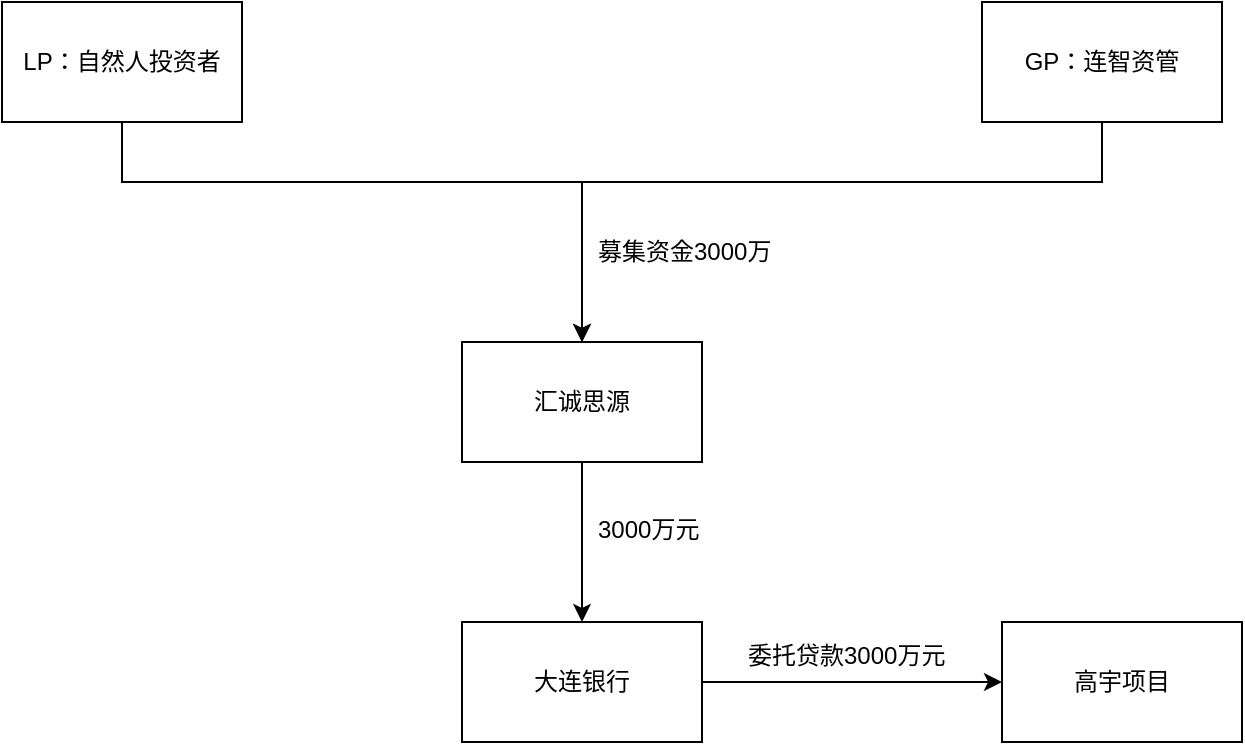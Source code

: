 <mxfile version="10.6.0" type="github"><diagram id="LwjxJlsE3W0sNGFiFV3e" name="ç¬¬ 1 é¡µ"><mxGraphModel dx="1354" dy="786" grid="1" gridSize="10" guides="1" tooltips="1" connect="1" arrows="1" fold="1" page="1" pageScale="1" pageWidth="827" pageHeight="1169" math="0" shadow="0"><root><mxCell id="0"/><mxCell id="1" parent="0"/><mxCell id="qyXN3uXhgCwvvdR2VpkH-4" value="" style="edgeStyle=orthogonalEdgeStyle;rounded=0;orthogonalLoop=1;jettySize=auto;html=1;" parent="1" source="qyXN3uXhgCwvvdR2VpkH-2" target="qyXN3uXhgCwvvdR2VpkH-3" edge="1"><mxGeometry relative="1" as="geometry"><Array as="points"><mxPoint x="80" y="110"/><mxPoint x="310" y="110"/></Array></mxGeometry></mxCell><mxCell id="qyXN3uXhgCwvvdR2VpkH-2" value="LP：自然人投资者" style="rounded=0;whiteSpace=wrap;html=1;" parent="1" vertex="1"><mxGeometry x="20" y="20" width="120" height="60" as="geometry"/></mxCell><mxCell id="qyXN3uXhgCwvvdR2VpkH-11" style="edgeStyle=orthogonalEdgeStyle;rounded=0;orthogonalLoop=1;jettySize=auto;html=1;exitX=0.5;exitY=1;exitDx=0;exitDy=0;entryX=0.5;entryY=0;entryDx=0;entryDy=0;" parent="1" source="qyXN3uXhgCwvvdR2VpkH-7" target="qyXN3uXhgCwvvdR2VpkH-3" edge="1"><mxGeometry relative="1" as="geometry"><Array as="points"><mxPoint x="570" y="110"/><mxPoint x="310" y="110"/></Array></mxGeometry></mxCell><mxCell id="qyXN3uXhgCwvvdR2VpkH-7" value="GP：连智资管" style="rounded=0;whiteSpace=wrap;html=1;" parent="1" vertex="1"><mxGeometry x="510" y="20" width="120" height="60" as="geometry"/></mxCell><mxCell id="qyXN3uXhgCwvvdR2VpkH-14" value="" style="edgeStyle=orthogonalEdgeStyle;rounded=0;orthogonalLoop=1;jettySize=auto;html=1;" parent="1" source="qyXN3uXhgCwvvdR2VpkH-3" target="qyXN3uXhgCwvvdR2VpkH-13" edge="1"><mxGeometry relative="1" as="geometry"/></mxCell><mxCell id="qyXN3uXhgCwvvdR2VpkH-3" value="汇诚思源" style="rounded=0;whiteSpace=wrap;html=1;" parent="1" vertex="1"><mxGeometry x="250" y="190" width="120" height="60" as="geometry"/></mxCell><mxCell id="qyXN3uXhgCwvvdR2VpkH-17" value="" style="edgeStyle=orthogonalEdgeStyle;rounded=0;orthogonalLoop=1;jettySize=auto;html=1;" parent="1" source="qyXN3uXhgCwvvdR2VpkH-13" target="qyXN3uXhgCwvvdR2VpkH-16" edge="1"><mxGeometry relative="1" as="geometry"/></mxCell><mxCell id="qyXN3uXhgCwvvdR2VpkH-13" value="大连银行" style="rounded=0;whiteSpace=wrap;html=1;" parent="1" vertex="1"><mxGeometry x="250" y="330" width="120" height="60" as="geometry"/></mxCell><mxCell id="qyXN3uXhgCwvvdR2VpkH-16" value="高宇项目" style="rounded=0;whiteSpace=wrap;html=1;" parent="1" vertex="1"><mxGeometry x="520" y="330" width="120" height="60" as="geometry"/></mxCell><mxCell id="qyXN3uXhgCwvvdR2VpkH-12" value="募集资金3000万" style="text;html=1;resizable=0;points=[];autosize=1;align=left;verticalAlign=top;spacingTop=-4;" parent="1" vertex="1"><mxGeometry x="316" y="135" width="100" height="20" as="geometry"/></mxCell><mxCell id="qyXN3uXhgCwvvdR2VpkH-15" value="3000万元" style="text;html=1;resizable=0;points=[];autosize=1;align=left;verticalAlign=top;spacingTop=-4;" parent="1" vertex="1"><mxGeometry x="316" y="274" width="70" height="20" as="geometry"/></mxCell><mxCell id="qyXN3uXhgCwvvdR2VpkH-18" value="委托贷款3000万元" style="text;html=1;resizable=0;points=[];autosize=1;align=left;verticalAlign=top;spacingTop=-4;" parent="1" vertex="1"><mxGeometry x="391" y="337" width="120" height="20" as="geometry"/></mxCell></root></mxGraphModel></diagram></mxfile>